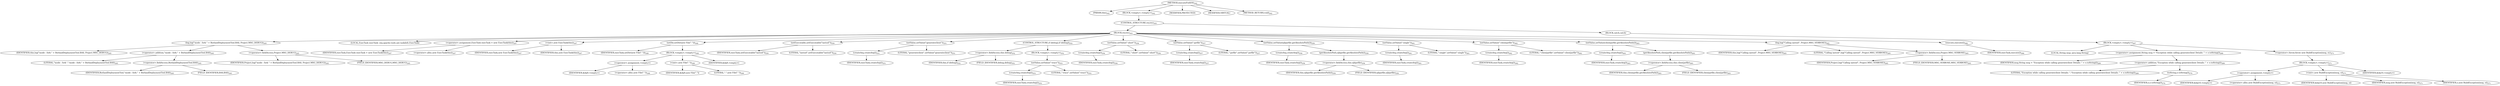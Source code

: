 digraph "executeForkV4" {  
"482" [label = <(METHOD,executeForkV4)<SUB>242</SUB>> ]
"35" [label = <(PARAM,this)<SUB>242</SUB>> ]
"483" [label = <(BLOCK,&lt;empty&gt;,&lt;empty&gt;)<SUB>242</SUB>> ]
"484" [label = <(CONTROL_STRUCTURE,try,try)<SUB>243</SUB>> ]
"485" [label = <(BLOCK,try,try)<SUB>243</SUB>> ]
"486" [label = <(log,log(&quot;mode : fork &quot; + BorlandDeploymentTool.BAS, Project.MSG_DEBUG))<SUB>245</SUB>> ]
"34" [label = <(IDENTIFIER,this,log(&quot;mode : fork &quot; + BorlandDeploymentTool.BAS, Project.MSG_DEBUG))<SUB>245</SUB>> ]
"487" [label = <(&lt;operator&gt;.addition,&quot;mode : fork &quot; + BorlandDeploymentTool.BAS)<SUB>245</SUB>> ]
"488" [label = <(LITERAL,&quot;mode : fork &quot;,&quot;mode : fork &quot; + BorlandDeploymentTool.BAS)<SUB>245</SUB>> ]
"489" [label = <(&lt;operator&gt;.fieldAccess,BorlandDeploymentTool.BAS)<SUB>245</SUB>> ]
"490" [label = <(IDENTIFIER,BorlandDeploymentTool,&quot;mode : fork &quot; + BorlandDeploymentTool.BAS)<SUB>245</SUB>> ]
"491" [label = <(FIELD_IDENTIFIER,BAS,BAS)<SUB>245</SUB>> ]
"492" [label = <(&lt;operator&gt;.fieldAccess,Project.MSG_DEBUG)<SUB>245</SUB>> ]
"493" [label = <(IDENTIFIER,Project,log(&quot;mode : fork &quot; + BorlandDeploymentTool.BAS, Project.MSG_DEBUG))<SUB>245</SUB>> ]
"494" [label = <(FIELD_IDENTIFIER,MSG_DEBUG,MSG_DEBUG)<SUB>245</SUB>> ]
"38" [label = <(LOCAL,ExecTask execTask: org.apache.tools.ant.taskdefs.ExecTask)> ]
"495" [label = <(&lt;operator&gt;.assignment,ExecTask execTask = new ExecTask(this))<SUB>247</SUB>> ]
"496" [label = <(IDENTIFIER,execTask,ExecTask execTask = new ExecTask(this))<SUB>247</SUB>> ]
"497" [label = <(&lt;operator&gt;.alloc,new ExecTask(this))<SUB>247</SUB>> ]
"498" [label = <(&lt;init&gt;,new ExecTask(this))<SUB>247</SUB>> ]
"37" [label = <(IDENTIFIER,execTask,new ExecTask(this))<SUB>247</SUB>> ]
"36" [label = <(IDENTIFIER,this,new ExecTask(this))<SUB>247</SUB>> ]
"499" [label = <(setDir,setDir(new File(&quot;.&quot;)))<SUB>249</SUB>> ]
"500" [label = <(IDENTIFIER,execTask,setDir(new File(&quot;.&quot;)))<SUB>249</SUB>> ]
"501" [label = <(BLOCK,&lt;empty&gt;,&lt;empty&gt;)<SUB>249</SUB>> ]
"502" [label = <(&lt;operator&gt;.assignment,&lt;empty&gt;)> ]
"503" [label = <(IDENTIFIER,$obj9,&lt;empty&gt;)> ]
"504" [label = <(&lt;operator&gt;.alloc,new File(&quot;.&quot;))<SUB>249</SUB>> ]
"505" [label = <(&lt;init&gt;,new File(&quot;.&quot;))<SUB>249</SUB>> ]
"506" [label = <(IDENTIFIER,$obj9,new File(&quot;.&quot;))> ]
"507" [label = <(LITERAL,&quot;.&quot;,new File(&quot;.&quot;))<SUB>249</SUB>> ]
"508" [label = <(IDENTIFIER,$obj9,&lt;empty&gt;)> ]
"509" [label = <(setExecutable,setExecutable(&quot;iastool&quot;))<SUB>250</SUB>> ]
"510" [label = <(IDENTIFIER,execTask,setExecutable(&quot;iastool&quot;))<SUB>250</SUB>> ]
"511" [label = <(LITERAL,&quot;iastool&quot;,setExecutable(&quot;iastool&quot;))<SUB>250</SUB>> ]
"512" [label = <(setValue,setValue(&quot;generateclient&quot;))<SUB>251</SUB>> ]
"513" [label = <(createArg,createArg())<SUB>251</SUB>> ]
"514" [label = <(IDENTIFIER,execTask,createArg())<SUB>251</SUB>> ]
"515" [label = <(LITERAL,&quot;generateclient&quot;,setValue(&quot;generateclient&quot;))<SUB>251</SUB>> ]
"516" [label = <(CONTROL_STRUCTURE,if (debug),if (debug))<SUB>252</SUB>> ]
"517" [label = <(&lt;operator&gt;.fieldAccess,this.debug)<SUB>252</SUB>> ]
"518" [label = <(IDENTIFIER,this,if (debug))<SUB>252</SUB>> ]
"519" [label = <(FIELD_IDENTIFIER,debug,debug)<SUB>252</SUB>> ]
"520" [label = <(BLOCK,&lt;empty&gt;,&lt;empty&gt;)<SUB>252</SUB>> ]
"521" [label = <(setValue,setValue(&quot;-trace&quot;))<SUB>253</SUB>> ]
"522" [label = <(createArg,createArg())<SUB>253</SUB>> ]
"523" [label = <(IDENTIFIER,execTask,createArg())<SUB>253</SUB>> ]
"524" [label = <(LITERAL,&quot;-trace&quot;,setValue(&quot;-trace&quot;))<SUB>253</SUB>> ]
"525" [label = <(setValue,setValue(&quot;-short&quot;))<SUB>256</SUB>> ]
"526" [label = <(createArg,createArg())<SUB>256</SUB>> ]
"527" [label = <(IDENTIFIER,execTask,createArg())<SUB>256</SUB>> ]
"528" [label = <(LITERAL,&quot;-short&quot;,setValue(&quot;-short&quot;))<SUB>256</SUB>> ]
"529" [label = <(setValue,setValue(&quot;-jarfile&quot;))<SUB>257</SUB>> ]
"530" [label = <(createArg,createArg())<SUB>257</SUB>> ]
"531" [label = <(IDENTIFIER,execTask,createArg())<SUB>257</SUB>> ]
"532" [label = <(LITERAL,&quot;-jarfile&quot;,setValue(&quot;-jarfile&quot;))<SUB>257</SUB>> ]
"533" [label = <(setValue,setValue(ejbjarfile.getAbsolutePath()))<SUB>259</SUB>> ]
"534" [label = <(createArg,createArg())<SUB>259</SUB>> ]
"535" [label = <(IDENTIFIER,execTask,createArg())<SUB>259</SUB>> ]
"536" [label = <(getAbsolutePath,ejbjarfile.getAbsolutePath())<SUB>259</SUB>> ]
"537" [label = <(&lt;operator&gt;.fieldAccess,this.ejbjarfile)<SUB>259</SUB>> ]
"538" [label = <(IDENTIFIER,this,ejbjarfile.getAbsolutePath())<SUB>259</SUB>> ]
"539" [label = <(FIELD_IDENTIFIER,ejbjarfile,ejbjarfile)<SUB>259</SUB>> ]
"540" [label = <(setValue,setValue(&quot;-single&quot;))<SUB>261</SUB>> ]
"541" [label = <(createArg,createArg())<SUB>261</SUB>> ]
"542" [label = <(IDENTIFIER,execTask,createArg())<SUB>261</SUB>> ]
"543" [label = <(LITERAL,&quot;-single&quot;,setValue(&quot;-single&quot;))<SUB>261</SUB>> ]
"544" [label = <(setValue,setValue(&quot;-clientjarfile&quot;))<SUB>262</SUB>> ]
"545" [label = <(createArg,createArg())<SUB>262</SUB>> ]
"546" [label = <(IDENTIFIER,execTask,createArg())<SUB>262</SUB>> ]
"547" [label = <(LITERAL,&quot;-clientjarfile&quot;,setValue(&quot;-clientjarfile&quot;))<SUB>262</SUB>> ]
"548" [label = <(setValue,setValue(clientjarfile.getAbsolutePath()))<SUB>263</SUB>> ]
"549" [label = <(createArg,createArg())<SUB>263</SUB>> ]
"550" [label = <(IDENTIFIER,execTask,createArg())<SUB>263</SUB>> ]
"551" [label = <(getAbsolutePath,clientjarfile.getAbsolutePath())<SUB>263</SUB>> ]
"552" [label = <(&lt;operator&gt;.fieldAccess,this.clientjarfile)<SUB>263</SUB>> ]
"553" [label = <(IDENTIFIER,this,clientjarfile.getAbsolutePath())<SUB>263</SUB>> ]
"554" [label = <(FIELD_IDENTIFIER,clientjarfile,clientjarfile)<SUB>263</SUB>> ]
"555" [label = <(log,log(&quot;Calling iastool&quot;, Project.MSG_VERBOSE))<SUB>265</SUB>> ]
"39" [label = <(IDENTIFIER,this,log(&quot;Calling iastool&quot;, Project.MSG_VERBOSE))<SUB>265</SUB>> ]
"556" [label = <(LITERAL,&quot;Calling iastool&quot;,log(&quot;Calling iastool&quot;, Project.MSG_VERBOSE))<SUB>265</SUB>> ]
"557" [label = <(&lt;operator&gt;.fieldAccess,Project.MSG_VERBOSE)<SUB>265</SUB>> ]
"558" [label = <(IDENTIFIER,Project,log(&quot;Calling iastool&quot;, Project.MSG_VERBOSE))<SUB>265</SUB>> ]
"559" [label = <(FIELD_IDENTIFIER,MSG_VERBOSE,MSG_VERBOSE)<SUB>265</SUB>> ]
"560" [label = <(execute,execute())<SUB>266</SUB>> ]
"561" [label = <(IDENTIFIER,execTask,execute())<SUB>266</SUB>> ]
"562" [label = <(BLOCK,catch,catch)> ]
"563" [label = <(BLOCK,&lt;empty&gt;,&lt;empty&gt;)<SUB>267</SUB>> ]
"564" [label = <(LOCAL,String msg: java.lang.String)> ]
"565" [label = <(&lt;operator&gt;.assignment,String msg = &quot;Exception while calling generateclient Details: &quot; + e.toString())<SUB>269</SUB>> ]
"566" [label = <(IDENTIFIER,msg,String msg = &quot;Exception while calling generateclient Details: &quot; + e.toString())<SUB>269</SUB>> ]
"567" [label = <(&lt;operator&gt;.addition,&quot;Exception while calling generateclient Details: &quot; + e.toString())<SUB>269</SUB>> ]
"568" [label = <(LITERAL,&quot;Exception while calling generateclient Details: &quot;,&quot;Exception while calling generateclient Details: &quot; + e.toString())<SUB>269</SUB>> ]
"569" [label = <(toString,e.toString())<SUB>270</SUB>> ]
"570" [label = <(IDENTIFIER,e,e.toString())<SUB>270</SUB>> ]
"571" [label = <(&lt;operator&gt;.throw,throw new BuildException(msg, e);)<SUB>271</SUB>> ]
"572" [label = <(BLOCK,&lt;empty&gt;,&lt;empty&gt;)<SUB>271</SUB>> ]
"573" [label = <(&lt;operator&gt;.assignment,&lt;empty&gt;)> ]
"574" [label = <(IDENTIFIER,$obj10,&lt;empty&gt;)> ]
"575" [label = <(&lt;operator&gt;.alloc,new BuildException(msg, e))<SUB>271</SUB>> ]
"576" [label = <(&lt;init&gt;,new BuildException(msg, e))<SUB>271</SUB>> ]
"577" [label = <(IDENTIFIER,$obj10,new BuildException(msg, e))> ]
"578" [label = <(IDENTIFIER,msg,new BuildException(msg, e))<SUB>271</SUB>> ]
"579" [label = <(IDENTIFIER,e,new BuildException(msg, e))<SUB>271</SUB>> ]
"580" [label = <(IDENTIFIER,$obj10,&lt;empty&gt;)> ]
"581" [label = <(MODIFIER,PROTECTED)> ]
"582" [label = <(MODIFIER,VIRTUAL)> ]
"583" [label = <(METHOD_RETURN,void)<SUB>242</SUB>> ]
  "482" -> "35" 
  "482" -> "483" 
  "482" -> "581" 
  "482" -> "582" 
  "482" -> "583" 
  "483" -> "484" 
  "484" -> "485" 
  "484" -> "562" 
  "485" -> "486" 
  "485" -> "38" 
  "485" -> "495" 
  "485" -> "498" 
  "485" -> "499" 
  "485" -> "509" 
  "485" -> "512" 
  "485" -> "516" 
  "485" -> "525" 
  "485" -> "529" 
  "485" -> "533" 
  "485" -> "540" 
  "485" -> "544" 
  "485" -> "548" 
  "485" -> "555" 
  "485" -> "560" 
  "486" -> "34" 
  "486" -> "487" 
  "486" -> "492" 
  "487" -> "488" 
  "487" -> "489" 
  "489" -> "490" 
  "489" -> "491" 
  "492" -> "493" 
  "492" -> "494" 
  "495" -> "496" 
  "495" -> "497" 
  "498" -> "37" 
  "498" -> "36" 
  "499" -> "500" 
  "499" -> "501" 
  "501" -> "502" 
  "501" -> "505" 
  "501" -> "508" 
  "502" -> "503" 
  "502" -> "504" 
  "505" -> "506" 
  "505" -> "507" 
  "509" -> "510" 
  "509" -> "511" 
  "512" -> "513" 
  "512" -> "515" 
  "513" -> "514" 
  "516" -> "517" 
  "516" -> "520" 
  "517" -> "518" 
  "517" -> "519" 
  "520" -> "521" 
  "521" -> "522" 
  "521" -> "524" 
  "522" -> "523" 
  "525" -> "526" 
  "525" -> "528" 
  "526" -> "527" 
  "529" -> "530" 
  "529" -> "532" 
  "530" -> "531" 
  "533" -> "534" 
  "533" -> "536" 
  "534" -> "535" 
  "536" -> "537" 
  "537" -> "538" 
  "537" -> "539" 
  "540" -> "541" 
  "540" -> "543" 
  "541" -> "542" 
  "544" -> "545" 
  "544" -> "547" 
  "545" -> "546" 
  "548" -> "549" 
  "548" -> "551" 
  "549" -> "550" 
  "551" -> "552" 
  "552" -> "553" 
  "552" -> "554" 
  "555" -> "39" 
  "555" -> "556" 
  "555" -> "557" 
  "557" -> "558" 
  "557" -> "559" 
  "560" -> "561" 
  "562" -> "563" 
  "563" -> "564" 
  "563" -> "565" 
  "563" -> "571" 
  "565" -> "566" 
  "565" -> "567" 
  "567" -> "568" 
  "567" -> "569" 
  "569" -> "570" 
  "571" -> "572" 
  "572" -> "573" 
  "572" -> "576" 
  "572" -> "580" 
  "573" -> "574" 
  "573" -> "575" 
  "576" -> "577" 
  "576" -> "578" 
  "576" -> "579" 
}
